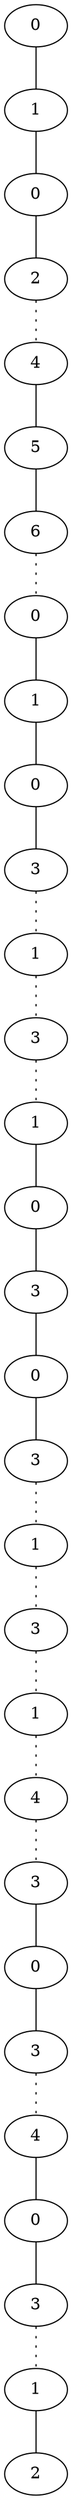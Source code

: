 graph {
a0[label=0];
a1[label=1];
a2[label=0];
a3[label=2];
a4[label=4];
a5[label=5];
a6[label=6];
a7[label=0];
a8[label=1];
a9[label=0];
a10[label=3];
a11[label=1];
a12[label=3];
a13[label=1];
a14[label=0];
a15[label=3];
a16[label=0];
a17[label=3];
a18[label=1];
a19[label=3];
a20[label=1];
a21[label=4];
a22[label=3];
a23[label=0];
a24[label=3];
a25[label=4];
a26[label=0];
a27[label=3];
a28[label=1];
a29[label=2];
a0 -- a1;
a1 -- a2;
a2 -- a3;
a3 -- a4 [style=dotted];
a4 -- a5;
a5 -- a6;
a6 -- a7 [style=dotted];
a7 -- a8;
a8 -- a9;
a9 -- a10;
a10 -- a11 [style=dotted];
a11 -- a12 [style=dotted];
a12 -- a13 [style=dotted];
a13 -- a14;
a14 -- a15;
a15 -- a16;
a16 -- a17;
a17 -- a18 [style=dotted];
a18 -- a19 [style=dotted];
a19 -- a20 [style=dotted];
a20 -- a21 [style=dotted];
a21 -- a22 [style=dotted];
a22 -- a23;
a23 -- a24;
a24 -- a25 [style=dotted];
a25 -- a26;
a26 -- a27;
a27 -- a28 [style=dotted];
a28 -- a29;
}
